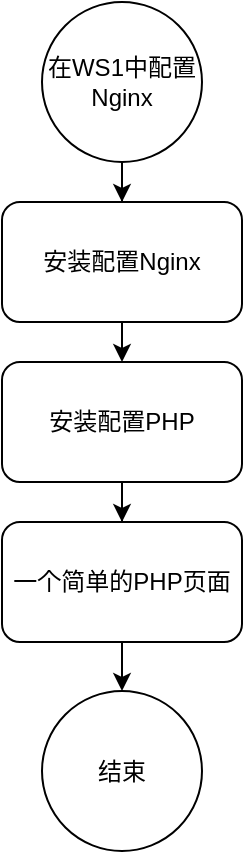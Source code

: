 <mxfile version="12.9.7" type="github">
  <diagram id="KuVEHBZzb6fRUUAdWKEH" name="第 1 页">
    <mxGraphModel dx="504" dy="577" grid="1" gridSize="10" guides="1" tooltips="1" connect="1" arrows="1" fold="1" page="1" pageScale="1" pageWidth="827" pageHeight="1169" math="0" shadow="0">
      <root>
        <mxCell id="0" />
        <mxCell id="1" parent="0" />
        <mxCell id="PPJKNxolKEn9gvUuVxtf-8" style="edgeStyle=orthogonalEdgeStyle;rounded=0;orthogonalLoop=1;jettySize=auto;html=1;exitX=0.5;exitY=1;exitDx=0;exitDy=0;" edge="1" parent="1" source="PPJKNxolKEn9gvUuVxtf-2" target="PPJKNxolKEn9gvUuVxtf-3">
          <mxGeometry relative="1" as="geometry" />
        </mxCell>
        <mxCell id="PPJKNxolKEn9gvUuVxtf-2" value="在WS1中配置Nginx" style="ellipse;whiteSpace=wrap;html=1;aspect=fixed;" vertex="1" parent="1">
          <mxGeometry x="300" y="80" width="80" height="80" as="geometry" />
        </mxCell>
        <mxCell id="PPJKNxolKEn9gvUuVxtf-3" value="安装配置Nginx" style="rounded=1;whiteSpace=wrap;html=1;" vertex="1" parent="1">
          <mxGeometry x="280" y="180" width="120" height="60" as="geometry" />
        </mxCell>
        <mxCell id="PPJKNxolKEn9gvUuVxtf-10" style="edgeStyle=orthogonalEdgeStyle;rounded=0;orthogonalLoop=1;jettySize=auto;html=1;exitX=0.5;exitY=1;exitDx=0;exitDy=0;entryX=0.5;entryY=0;entryDx=0;entryDy=0;" edge="1" parent="1" target="PPJKNxolKEn9gvUuVxtf-5">
          <mxGeometry relative="1" as="geometry">
            <mxPoint x="340" y="240" as="sourcePoint" />
          </mxGeometry>
        </mxCell>
        <mxCell id="PPJKNxolKEn9gvUuVxtf-11" style="edgeStyle=orthogonalEdgeStyle;rounded=0;orthogonalLoop=1;jettySize=auto;html=1;exitX=0.5;exitY=1;exitDx=0;exitDy=0;" edge="1" parent="1" source="PPJKNxolKEn9gvUuVxtf-5" target="PPJKNxolKEn9gvUuVxtf-6">
          <mxGeometry relative="1" as="geometry" />
        </mxCell>
        <mxCell id="PPJKNxolKEn9gvUuVxtf-5" value="安装配置PHP" style="rounded=1;whiteSpace=wrap;html=1;" vertex="1" parent="1">
          <mxGeometry x="280" y="260" width="120" height="60" as="geometry" />
        </mxCell>
        <mxCell id="PPJKNxolKEn9gvUuVxtf-12" style="edgeStyle=orthogonalEdgeStyle;rounded=0;orthogonalLoop=1;jettySize=auto;html=1;entryX=0.5;entryY=0;entryDx=0;entryDy=0;" edge="1" parent="1" source="PPJKNxolKEn9gvUuVxtf-6" target="PPJKNxolKEn9gvUuVxtf-7">
          <mxGeometry relative="1" as="geometry" />
        </mxCell>
        <mxCell id="PPJKNxolKEn9gvUuVxtf-6" value="一个简单的PHP页面" style="rounded=1;whiteSpace=wrap;html=1;" vertex="1" parent="1">
          <mxGeometry x="280" y="340" width="120" height="60" as="geometry" />
        </mxCell>
        <mxCell id="PPJKNxolKEn9gvUuVxtf-7" value="结束" style="ellipse;whiteSpace=wrap;html=1;aspect=fixed;" vertex="1" parent="1">
          <mxGeometry x="300" y="424.5" width="80" height="80" as="geometry" />
        </mxCell>
      </root>
    </mxGraphModel>
  </diagram>
</mxfile>
